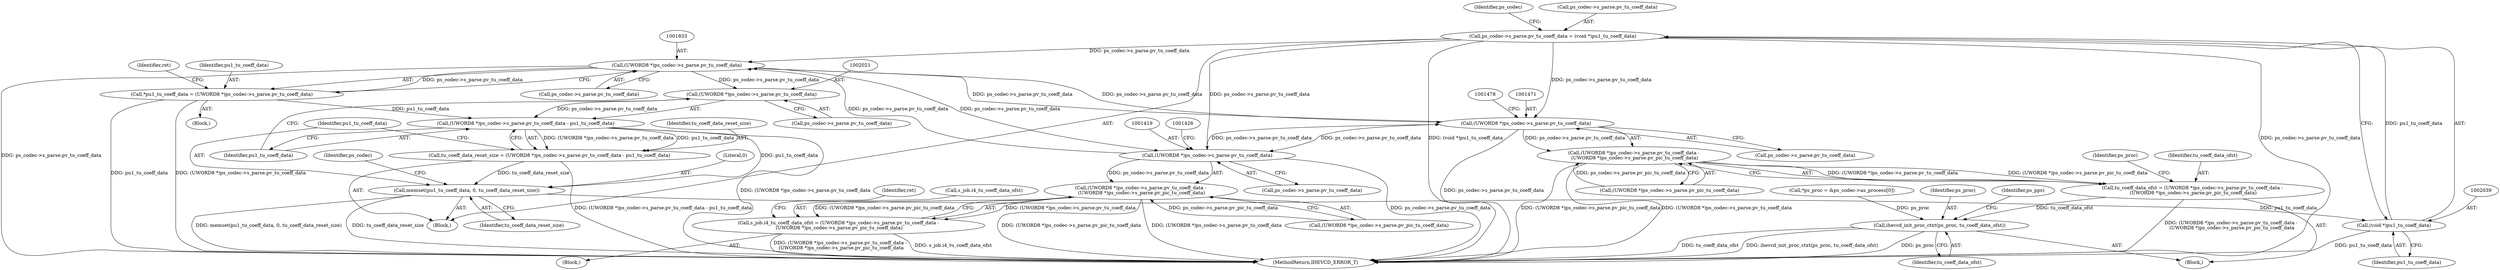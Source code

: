digraph "0_Android_2b9fb0c2074d370a254b35e2489de2d94943578d@pointer" {
"1002032" [label="(Call,ps_codec->s_parse.pv_tu_coeff_data = (void *)pu1_tu_coeff_data)"];
"1002038" [label="(Call,(void *)pu1_tu_coeff_data)"];
"1002028" [label="(Call,memset(pu1_tu_coeff_data, 0, tu_coeff_data_reset_size))"];
"1002019" [label="(Call,(UWORD8 *)ps_codec->s_parse.pv_tu_coeff_data - pu1_tu_coeff_data)"];
"1002020" [label="(Call,(UWORD8 *)ps_codec->s_parse.pv_tu_coeff_data)"];
"1001832" [label="(Call,(UWORD8 *)ps_codec->s_parse.pv_tu_coeff_data)"];
"1002032" [label="(Call,ps_codec->s_parse.pv_tu_coeff_data = (void *)pu1_tu_coeff_data)"];
"1001470" [label="(Call,(UWORD8 *)ps_codec->s_parse.pv_tu_coeff_data)"];
"1001418" [label="(Call,(UWORD8 *)ps_codec->s_parse.pv_tu_coeff_data)"];
"1001830" [label="(Call,*pu1_tu_coeff_data = (UWORD8 *)ps_codec->s_parse.pv_tu_coeff_data)"];
"1002017" [label="(Call,tu_coeff_data_reset_size = (UWORD8 *)ps_codec->s_parse.pv_tu_coeff_data - pu1_tu_coeff_data)"];
"1001417" [label="(Call,(UWORD8 *)ps_codec->s_parse.pv_tu_coeff_data -\n (UWORD8 *)ps_codec->s_parse.pv_pic_tu_coeff_data)"];
"1001413" [label="(Call,s_job.i4_tu_coeff_data_ofst = (UWORD8 *)ps_codec->s_parse.pv_tu_coeff_data -\n (UWORD8 *)ps_codec->s_parse.pv_pic_tu_coeff_data)"];
"1001469" [label="(Call,(UWORD8 *)ps_codec->s_parse.pv_tu_coeff_data -\n (UWORD8 *)ps_codec->s_parse.pv_pic_tu_coeff_data)"];
"1001467" [label="(Call,tu_coeff_data_ofst = (UWORD8 *)ps_codec->s_parse.pv_tu_coeff_data -\n (UWORD8 *)ps_codec->s_parse.pv_pic_tu_coeff_data)"];
"1001518" [label="(Call,ihevcd_init_proc_ctxt(ps_proc, tu_coeff_data_ofst))"];
"1002044" [label="(Identifier,ps_codec)"];
"1001840" [label="(Identifier,ret)"];
"1001486" [label="(Identifier,ps_proc)"];
"1002030" [label="(Literal,0)"];
"1001786" [label="(Block,)"];
"1002017" [label="(Call,tu_coeff_data_reset_size = (UWORD8 *)ps_codec->s_parse.pv_tu_coeff_data - pu1_tu_coeff_data)"];
"1001477" [label="(Call,(UWORD8 *)ps_codec->s_parse.pv_pic_tu_coeff_data)"];
"1001830" [label="(Call,*pu1_tu_coeff_data = (UWORD8 *)ps_codec->s_parse.pv_tu_coeff_data)"];
"1001832" [label="(Call,(UWORD8 *)ps_codec->s_parse.pv_tu_coeff_data)"];
"1001467" [label="(Call,tu_coeff_data_ofst = (UWORD8 *)ps_codec->s_parse.pv_tu_coeff_data -\n (UWORD8 *)ps_codec->s_parse.pv_pic_tu_coeff_data)"];
"1001417" [label="(Call,(UWORD8 *)ps_codec->s_parse.pv_tu_coeff_data -\n (UWORD8 *)ps_codec->s_parse.pv_pic_tu_coeff_data)"];
"1002028" [label="(Call,memset(pu1_tu_coeff_data, 0, tu_coeff_data_reset_size))"];
"1002033" [label="(Call,ps_codec->s_parse.pv_tu_coeff_data)"];
"1001519" [label="(Identifier,ps_proc)"];
"1001469" [label="(Call,(UWORD8 *)ps_codec->s_parse.pv_tu_coeff_data -\n (UWORD8 *)ps_codec->s_parse.pv_pic_tu_coeff_data)"];
"1001834" [label="(Call,ps_codec->s_parse.pv_tu_coeff_data)"];
"1002032" [label="(Call,ps_codec->s_parse.pv_tu_coeff_data = (void *)pu1_tu_coeff_data)"];
"1001520" [label="(Identifier,tu_coeff_data_ofst)"];
"1001414" [label="(Call,s_job.i4_tu_coeff_data_ofst)"];
"1001418" [label="(Call,(UWORD8 *)ps_codec->s_parse.pv_tu_coeff_data)"];
"1002022" [label="(Call,ps_codec->s_parse.pv_tu_coeff_data)"];
"1005291" [label="(MethodReturn,IHEVCD_ERROR_T)"];
"1001468" [label="(Identifier,tu_coeff_data_ofst)"];
"1002031" [label="(Identifier,tu_coeff_data_reset_size)"];
"1001425" [label="(Call,(UWORD8 *)ps_codec->s_parse.pv_pic_tu_coeff_data)"];
"1001523" [label="(Identifier,ps_pps)"];
"1001470" [label="(Call,(UWORD8 *)ps_codec->s_parse.pv_tu_coeff_data)"];
"1001413" [label="(Call,s_job.i4_tu_coeff_data_ofst = (UWORD8 *)ps_codec->s_parse.pv_tu_coeff_data -\n (UWORD8 *)ps_codec->s_parse.pv_pic_tu_coeff_data)"];
"1001458" [label="(Call,*ps_proc = &ps_codec->as_process[0])"];
"1001433" [label="(Identifier,ret)"];
"1001456" [label="(Block,)"];
"1001518" [label="(Call,ihevcd_init_proc_ctxt(ps_proc, tu_coeff_data_ofst))"];
"1001871" [label="(Block,)"];
"1002020" [label="(Call,(UWORD8 *)ps_codec->s_parse.pv_tu_coeff_data)"];
"1002027" [label="(Identifier,pu1_tu_coeff_data)"];
"1002040" [label="(Identifier,pu1_tu_coeff_data)"];
"1002029" [label="(Identifier,pu1_tu_coeff_data)"];
"1002019" [label="(Call,(UWORD8 *)ps_codec->s_parse.pv_tu_coeff_data - pu1_tu_coeff_data)"];
"1001831" [label="(Identifier,pu1_tu_coeff_data)"];
"1001363" [label="(Block,)"];
"1002038" [label="(Call,(void *)pu1_tu_coeff_data)"];
"1001472" [label="(Call,ps_codec->s_parse.pv_tu_coeff_data)"];
"1002035" [label="(Identifier,ps_codec)"];
"1002018" [label="(Identifier,tu_coeff_data_reset_size)"];
"1001420" [label="(Call,ps_codec->s_parse.pv_tu_coeff_data)"];
"1002032" -> "1001871"  [label="AST: "];
"1002032" -> "1002038"  [label="CFG: "];
"1002033" -> "1002032"  [label="AST: "];
"1002038" -> "1002032"  [label="AST: "];
"1002044" -> "1002032"  [label="CFG: "];
"1002032" -> "1005291"  [label="DDG: ps_codec->s_parse.pv_tu_coeff_data"];
"1002032" -> "1005291"  [label="DDG: (void *)pu1_tu_coeff_data"];
"1002032" -> "1001418"  [label="DDG: ps_codec->s_parse.pv_tu_coeff_data"];
"1002032" -> "1001470"  [label="DDG: ps_codec->s_parse.pv_tu_coeff_data"];
"1002032" -> "1001832"  [label="DDG: ps_codec->s_parse.pv_tu_coeff_data"];
"1002038" -> "1002032"  [label="DDG: pu1_tu_coeff_data"];
"1002038" -> "1002040"  [label="CFG: "];
"1002039" -> "1002038"  [label="AST: "];
"1002040" -> "1002038"  [label="AST: "];
"1002038" -> "1005291"  [label="DDG: pu1_tu_coeff_data"];
"1002028" -> "1002038"  [label="DDG: pu1_tu_coeff_data"];
"1002028" -> "1001871"  [label="AST: "];
"1002028" -> "1002031"  [label="CFG: "];
"1002029" -> "1002028"  [label="AST: "];
"1002030" -> "1002028"  [label="AST: "];
"1002031" -> "1002028"  [label="AST: "];
"1002035" -> "1002028"  [label="CFG: "];
"1002028" -> "1005291"  [label="DDG: memset(pu1_tu_coeff_data, 0, tu_coeff_data_reset_size)"];
"1002028" -> "1005291"  [label="DDG: tu_coeff_data_reset_size"];
"1002019" -> "1002028"  [label="DDG: pu1_tu_coeff_data"];
"1002017" -> "1002028"  [label="DDG: tu_coeff_data_reset_size"];
"1002019" -> "1002017"  [label="AST: "];
"1002019" -> "1002027"  [label="CFG: "];
"1002020" -> "1002019"  [label="AST: "];
"1002027" -> "1002019"  [label="AST: "];
"1002017" -> "1002019"  [label="CFG: "];
"1002019" -> "1005291"  [label="DDG: (UWORD8 *)ps_codec->s_parse.pv_tu_coeff_data"];
"1002019" -> "1002017"  [label="DDG: (UWORD8 *)ps_codec->s_parse.pv_tu_coeff_data"];
"1002019" -> "1002017"  [label="DDG: pu1_tu_coeff_data"];
"1002020" -> "1002019"  [label="DDG: ps_codec->s_parse.pv_tu_coeff_data"];
"1001830" -> "1002019"  [label="DDG: pu1_tu_coeff_data"];
"1002020" -> "1002022"  [label="CFG: "];
"1002021" -> "1002020"  [label="AST: "];
"1002022" -> "1002020"  [label="AST: "];
"1002027" -> "1002020"  [label="CFG: "];
"1001832" -> "1002020"  [label="DDG: ps_codec->s_parse.pv_tu_coeff_data"];
"1001832" -> "1001830"  [label="AST: "];
"1001832" -> "1001834"  [label="CFG: "];
"1001833" -> "1001832"  [label="AST: "];
"1001834" -> "1001832"  [label="AST: "];
"1001830" -> "1001832"  [label="CFG: "];
"1001832" -> "1005291"  [label="DDG: ps_codec->s_parse.pv_tu_coeff_data"];
"1001832" -> "1001418"  [label="DDG: ps_codec->s_parse.pv_tu_coeff_data"];
"1001832" -> "1001470"  [label="DDG: ps_codec->s_parse.pv_tu_coeff_data"];
"1001832" -> "1001830"  [label="DDG: ps_codec->s_parse.pv_tu_coeff_data"];
"1001470" -> "1001832"  [label="DDG: ps_codec->s_parse.pv_tu_coeff_data"];
"1001418" -> "1001832"  [label="DDG: ps_codec->s_parse.pv_tu_coeff_data"];
"1001470" -> "1001469"  [label="AST: "];
"1001470" -> "1001472"  [label="CFG: "];
"1001471" -> "1001470"  [label="AST: "];
"1001472" -> "1001470"  [label="AST: "];
"1001478" -> "1001470"  [label="CFG: "];
"1001470" -> "1005291"  [label="DDG: ps_codec->s_parse.pv_tu_coeff_data"];
"1001470" -> "1001418"  [label="DDG: ps_codec->s_parse.pv_tu_coeff_data"];
"1001470" -> "1001469"  [label="DDG: ps_codec->s_parse.pv_tu_coeff_data"];
"1001418" -> "1001470"  [label="DDG: ps_codec->s_parse.pv_tu_coeff_data"];
"1001418" -> "1001417"  [label="AST: "];
"1001418" -> "1001420"  [label="CFG: "];
"1001419" -> "1001418"  [label="AST: "];
"1001420" -> "1001418"  [label="AST: "];
"1001426" -> "1001418"  [label="CFG: "];
"1001418" -> "1005291"  [label="DDG: ps_codec->s_parse.pv_tu_coeff_data"];
"1001418" -> "1001417"  [label="DDG: ps_codec->s_parse.pv_tu_coeff_data"];
"1001830" -> "1001786"  [label="AST: "];
"1001831" -> "1001830"  [label="AST: "];
"1001840" -> "1001830"  [label="CFG: "];
"1001830" -> "1005291"  [label="DDG: pu1_tu_coeff_data"];
"1001830" -> "1005291"  [label="DDG: (UWORD8 *)ps_codec->s_parse.pv_tu_coeff_data"];
"1002017" -> "1001871"  [label="AST: "];
"1002018" -> "1002017"  [label="AST: "];
"1002029" -> "1002017"  [label="CFG: "];
"1002017" -> "1005291"  [label="DDG: (UWORD8 *)ps_codec->s_parse.pv_tu_coeff_data - pu1_tu_coeff_data"];
"1001417" -> "1001413"  [label="AST: "];
"1001417" -> "1001425"  [label="CFG: "];
"1001425" -> "1001417"  [label="AST: "];
"1001413" -> "1001417"  [label="CFG: "];
"1001417" -> "1005291"  [label="DDG: (UWORD8 *)ps_codec->s_parse.pv_pic_tu_coeff_data"];
"1001417" -> "1005291"  [label="DDG: (UWORD8 *)ps_codec->s_parse.pv_tu_coeff_data"];
"1001417" -> "1001413"  [label="DDG: (UWORD8 *)ps_codec->s_parse.pv_tu_coeff_data"];
"1001417" -> "1001413"  [label="DDG: (UWORD8 *)ps_codec->s_parse.pv_pic_tu_coeff_data"];
"1001425" -> "1001417"  [label="DDG: ps_codec->s_parse.pv_pic_tu_coeff_data"];
"1001413" -> "1001363"  [label="AST: "];
"1001414" -> "1001413"  [label="AST: "];
"1001433" -> "1001413"  [label="CFG: "];
"1001413" -> "1005291"  [label="DDG: (UWORD8 *)ps_codec->s_parse.pv_tu_coeff_data -\n (UWORD8 *)ps_codec->s_parse.pv_pic_tu_coeff_data"];
"1001413" -> "1005291"  [label="DDG: s_job.i4_tu_coeff_data_ofst"];
"1001469" -> "1001467"  [label="AST: "];
"1001469" -> "1001477"  [label="CFG: "];
"1001477" -> "1001469"  [label="AST: "];
"1001467" -> "1001469"  [label="CFG: "];
"1001469" -> "1005291"  [label="DDG: (UWORD8 *)ps_codec->s_parse.pv_pic_tu_coeff_data"];
"1001469" -> "1005291"  [label="DDG: (UWORD8 *)ps_codec->s_parse.pv_tu_coeff_data"];
"1001469" -> "1001467"  [label="DDG: (UWORD8 *)ps_codec->s_parse.pv_tu_coeff_data"];
"1001469" -> "1001467"  [label="DDG: (UWORD8 *)ps_codec->s_parse.pv_pic_tu_coeff_data"];
"1001477" -> "1001469"  [label="DDG: ps_codec->s_parse.pv_pic_tu_coeff_data"];
"1001467" -> "1001456"  [label="AST: "];
"1001468" -> "1001467"  [label="AST: "];
"1001486" -> "1001467"  [label="CFG: "];
"1001467" -> "1005291"  [label="DDG: (UWORD8 *)ps_codec->s_parse.pv_tu_coeff_data -\n (UWORD8 *)ps_codec->s_parse.pv_pic_tu_coeff_data"];
"1001467" -> "1001518"  [label="DDG: tu_coeff_data_ofst"];
"1001518" -> "1001456"  [label="AST: "];
"1001518" -> "1001520"  [label="CFG: "];
"1001519" -> "1001518"  [label="AST: "];
"1001520" -> "1001518"  [label="AST: "];
"1001523" -> "1001518"  [label="CFG: "];
"1001518" -> "1005291"  [label="DDG: ps_proc"];
"1001518" -> "1005291"  [label="DDG: tu_coeff_data_ofst"];
"1001518" -> "1005291"  [label="DDG: ihevcd_init_proc_ctxt(ps_proc, tu_coeff_data_ofst)"];
"1001458" -> "1001518"  [label="DDG: ps_proc"];
}

